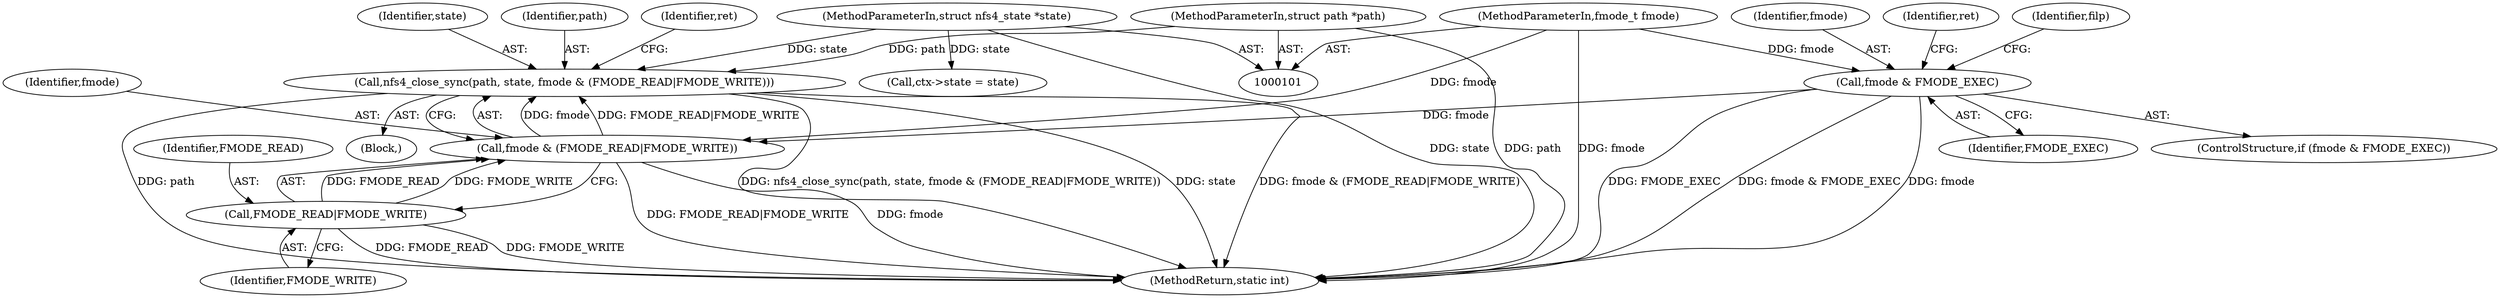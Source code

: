 digraph "0_linux_dc0b027dfadfcb8a5504f7d8052754bf8d501ab9_10@API" {
"1000167" [label="(Call,nfs4_close_sync(path, state, fmode & (FMODE_READ|FMODE_WRITE)))"];
"1000103" [label="(MethodParameterIn,struct path *path)"];
"1000104" [label="(MethodParameterIn,struct nfs4_state *state)"];
"1000170" [label="(Call,fmode & (FMODE_READ|FMODE_WRITE))"];
"1000110" [label="(Call,fmode & FMODE_EXEC)"];
"1000105" [label="(MethodParameterIn,fmode_t fmode)"];
"1000172" [label="(Call,FMODE_READ|FMODE_WRITE)"];
"1000104" [label="(MethodParameterIn,struct nfs4_state *state)"];
"1000177" [label="(MethodReturn,static int)"];
"1000110" [label="(Call,fmode & FMODE_EXEC)"];
"1000109" [label="(ControlStructure,if (fmode & FMODE_EXEC))"];
"1000172" [label="(Call,FMODE_READ|FMODE_WRITE)"];
"1000155" [label="(Call,ctx->state = state)"];
"1000167" [label="(Call,nfs4_close_sync(path, state, fmode & (FMODE_READ|FMODE_WRITE)))"];
"1000170" [label="(Call,fmode & (FMODE_READ|FMODE_WRITE))"];
"1000112" [label="(Identifier,FMODE_EXEC)"];
"1000138" [label="(Identifier,filp)"];
"1000103" [label="(MethodParameterIn,struct path *path)"];
"1000171" [label="(Identifier,fmode)"];
"1000169" [label="(Identifier,state)"];
"1000174" [label="(Identifier,FMODE_WRITE)"];
"1000168" [label="(Identifier,path)"];
"1000176" [label="(Identifier,ret)"];
"1000173" [label="(Identifier,FMODE_READ)"];
"1000111" [label="(Identifier,fmode)"];
"1000105" [label="(MethodParameterIn,fmode_t fmode)"];
"1000106" [label="(Block,)"];
"1000115" [label="(Identifier,ret)"];
"1000167" -> "1000106"  [label="AST: "];
"1000167" -> "1000170"  [label="CFG: "];
"1000168" -> "1000167"  [label="AST: "];
"1000169" -> "1000167"  [label="AST: "];
"1000170" -> "1000167"  [label="AST: "];
"1000176" -> "1000167"  [label="CFG: "];
"1000167" -> "1000177"  [label="DDG: state"];
"1000167" -> "1000177"  [label="DDG: fmode & (FMODE_READ|FMODE_WRITE)"];
"1000167" -> "1000177"  [label="DDG: path"];
"1000167" -> "1000177"  [label="DDG: nfs4_close_sync(path, state, fmode & (FMODE_READ|FMODE_WRITE))"];
"1000103" -> "1000167"  [label="DDG: path"];
"1000104" -> "1000167"  [label="DDG: state"];
"1000170" -> "1000167"  [label="DDG: fmode"];
"1000170" -> "1000167"  [label="DDG: FMODE_READ|FMODE_WRITE"];
"1000103" -> "1000101"  [label="AST: "];
"1000103" -> "1000177"  [label="DDG: path"];
"1000104" -> "1000101"  [label="AST: "];
"1000104" -> "1000177"  [label="DDG: state"];
"1000104" -> "1000155"  [label="DDG: state"];
"1000170" -> "1000172"  [label="CFG: "];
"1000171" -> "1000170"  [label="AST: "];
"1000172" -> "1000170"  [label="AST: "];
"1000170" -> "1000177"  [label="DDG: FMODE_READ|FMODE_WRITE"];
"1000170" -> "1000177"  [label="DDG: fmode"];
"1000110" -> "1000170"  [label="DDG: fmode"];
"1000105" -> "1000170"  [label="DDG: fmode"];
"1000172" -> "1000170"  [label="DDG: FMODE_READ"];
"1000172" -> "1000170"  [label="DDG: FMODE_WRITE"];
"1000110" -> "1000109"  [label="AST: "];
"1000110" -> "1000112"  [label="CFG: "];
"1000111" -> "1000110"  [label="AST: "];
"1000112" -> "1000110"  [label="AST: "];
"1000115" -> "1000110"  [label="CFG: "];
"1000138" -> "1000110"  [label="CFG: "];
"1000110" -> "1000177"  [label="DDG: FMODE_EXEC"];
"1000110" -> "1000177"  [label="DDG: fmode & FMODE_EXEC"];
"1000110" -> "1000177"  [label="DDG: fmode"];
"1000105" -> "1000110"  [label="DDG: fmode"];
"1000105" -> "1000101"  [label="AST: "];
"1000105" -> "1000177"  [label="DDG: fmode"];
"1000172" -> "1000174"  [label="CFG: "];
"1000173" -> "1000172"  [label="AST: "];
"1000174" -> "1000172"  [label="AST: "];
"1000172" -> "1000177"  [label="DDG: FMODE_READ"];
"1000172" -> "1000177"  [label="DDG: FMODE_WRITE"];
}
